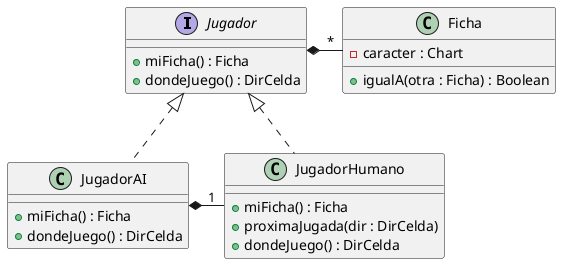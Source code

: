 @startuml

interface Jugador {
        + miFicha() : Ficha
        + dondeJuego() : DirCelda
}

class JugadorAI {
        + miFicha() : Ficha
        + dondeJuego() : DirCelda
}

class JugadorHumano {
        + miFicha() : Ficha
        + proximaJugada(dir : DirCelda)
        + dondeJuego() : DirCelda
}

class Ficha {
        - caracter : Chart
        
        + igualA(otra : Ficha) : Boolean
}

Jugador <|.. JugadorHumano
Jugador <|.. JugadorAI

Jugador *- "*" Ficha

JugadorAI *- "1" JugadorHumano
@enduml
